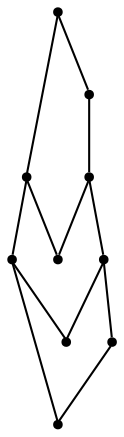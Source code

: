 graph {
  node [shape=point,comment="{\"directed\":false,\"doi\":\"10.1007/978-3-319-50106-2_22\",\"figure\":\"6 (1)\"}"]

  v0 [pos="1385.333198307791,439.714928235761"]
  v1 [pos="1385.333198307791,266.8936507651453"]
  v2 [pos="1368.0481176960138,439.71492823576096"]
  v3 [pos="1368.0481176960143,266.8936507651453"]
  v4 [pos="1350.7693323375893,353.3021295078619"]
  v5 [pos="1402.702628955644,353.30619911671823"]
  v6 [pos="1402.6140820839996,266.8936507651453"]
  v7 [pos="1402.6140820839996,439.71492823576096"]
  v8 [pos="1350.7672339198052,266.8936507651453"]
  v9 [pos="1350.7672339198052,439.714928235761"]

  v0 -- v5 [id="-1",pos="1385.333198307791,439.714928235761 1388.2128633916582,428.19240702209106 1391.0883316399575,416.6698818341937 1393.9887265479942,402.2677586484457 1396.8850517972983,387.86563546269764 1399.7896435409032,370.58391427909896 1401.2482346660577,361.94515207936615 1402.702628955644,353.30619911671823 1402.702628955644,353.30619911671823 1402.702628955644,353.30619911671823"]
  v1 -- v5 [id="-2",pos="1385.333198307791,266.8936507651453 1388.2128633916582,278.412042756548 1391.0883316399575,289.9345679444453 1393.9887265479942,304.3366911301933 1396.8850517972983,318.73881431594134 1399.7896435409032,336.02053549954 1401.2482346660577,344.6592976992728 1402.702628955644,353.30619911671823 1402.702628955644,353.30619911671823 1402.702628955644,353.30619911671823"]
  v2 -- v4 [id="-3",pos="1368.0481176960138,439.71492823576096 1365.171600238823,428.19240702209106 1362.287865496223,416.6698818341937 1359.1830974137051,403.15537849259 1356.0784565080228,389.64507193511935 1352.7529094392578,374.1344572433146 1351.3111056563755,365.4956950435818 1349.873371532226,356.85273605971594 1350.3192535171236,355.0774963714273 1350.7693323375893,353.3021295078619"]
  v3 -- v4 [id="-4",pos="1368.0481176960143,266.8936507651453 1365.171600238823,278.412042756548 1362.287865496223,289.9345679444453 1359.1830974137051,305.22014598402376 1356.0784565080228,320.51405400422993 1352.7529094392578,339.57104666993644 1350.7693323375893,353.3021295078619"]
  v6 -- v7 [id="-6",pos="1402.6140820839996,266.8936507651453 1417.8133990068677,272.29863182125166 1417.8133990068677,272.29863182125166 1417.8133990068677,272.29863182125166 1433.0200603919798,277.7161078482997 1463.4206654786642,288.534368147321 1479.585731495319,302.93649133306906 1495.7507975119738,317.33861451881705 1497.6761276230309,335.3245687974726 1498.634659431409,344.30924774999175 1499.593064062952,353.3022248893195 1499.593064062952,353.3022248893195 1499.593064062952,353.3022248893195 1498.634659431409,362.2952020286472 1498.634659431409,362.2952020286472 1498.634659431409,362.2952020286472 1497.6761276230309,371.27988098116646 1495.7507975119738,389.2658352598219 1479.589928330887,403.66795844557 1463.424862314232,418.070081631318 1433.0200603919798,428.88834193033927 1417.8175958424358,434.3058179573873 1402.6140820839996,439.71492823576096 1402.6140820839996,439.71492823576096 1402.6140820839996,439.71492823576096"]
  v9 -- v8 [id="-11",pos="1350.7672339198052,439.714928235761 1335.5627981293128,434.30162117325426 1335.5627981293128,434.30162117325426 1335.5627981293128,434.30162117325426 1320.3686000740695,428.88834193033927 1289.959601316249,418.0659166410041 1273.7945352995941,403.6637934552561 1257.6336661185073,389.26167026950804 1255.7083360074503,371.27988098116646 1254.749804199072,362.29103703833334 1253.7872027319613,353.3022248893195 1253.7872027319613,353.3022248893195 1253.7872027319613,353.3022248893195 1254.749804199072,344.30924774999175 1254.749804199072,344.30924774999175 1254.749804199072,344.30924774999175 1255.7083360074503,335.3245687974726 1257.6336661185073,317.33861451881705 1273.7945352995941,302.93649133306906 1289.959601316249,288.534368147321 1320.3686000740695,277.7161078482997 1335.5627981293128,272.29863182125166 1350.7672339198052,266.8936507651453 1350.7672339198052,266.8936507651453 1350.7672339198052,266.8936507651453"]
  v8 -- v3 [id="-12",pos="1350.7672339198052,266.8936507651453 1368.0481176960143,266.8936507651453 1368.0481176960143,266.8936507651453 1368.0481176960143,266.8936507651453"]
  v9 -- v2 [id="-16",pos="1350.7672339198052,439.714928235761 1368.0481176960138,439.71492823576096 1368.0481176960138,439.71492823576096 1368.0481176960138,439.71492823576096"]
  v1 -- v6 [id="-18",pos="1385.333198307791,266.8936507651453 1402.6140820839996,266.8936507651453 1402.6140820839996,266.8936507651453 1402.6140820839996,266.8936507651453"]
  v0 -- v7 [id="-19",pos="1385.333198307791,439.714928235761 1402.6140820839996,439.71492823576096 1402.6140820839996,439.71492823576096 1402.6140820839996,439.71492823576096"]
  v3 -- v1 [id="-20",pos="1368.0481176960143,266.8936507651453 1385.333198307791,266.8936507651453 1385.333198307791,266.8936507651453 1385.333198307791,266.8936507651453"]
  v2 -- v0 [id="-22",pos="1368.0481176960138,439.71492823576096 1385.333198307791,439.714928235761 1385.333198307791,439.714928235761 1385.333198307791,439.714928235761"]
}